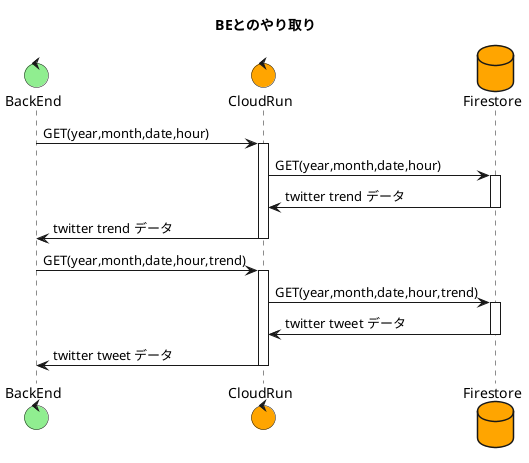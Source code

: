 @startuml
title BEとのやり取り
control BackEnd #LightGreen
control CloudRun #Orange
database Firestore #Orange
BackEnd -> CloudRun : GET(year,month,date,hour)
activate CloudRun
CloudRun -> Firestore : GET(year,month,date,hour)
activate Firestore
CloudRun <- Firestore : twitter trend データ
deactivate Firestore
BackEnd <- CloudRun : twitter trend データ
deactivate CloudRun
BackEnd -> CloudRun : GET(year,month,date,hour,trend)
activate CloudRun
CloudRun -> Firestore : GET(year,month,date,hour,trend)
activate Firestore
CloudRun <- Firestore : twitter tweet データ
deactivate Firestore
BackEnd <- CloudRun : twitter tweet データ
deactivate CloudRun
@enduml